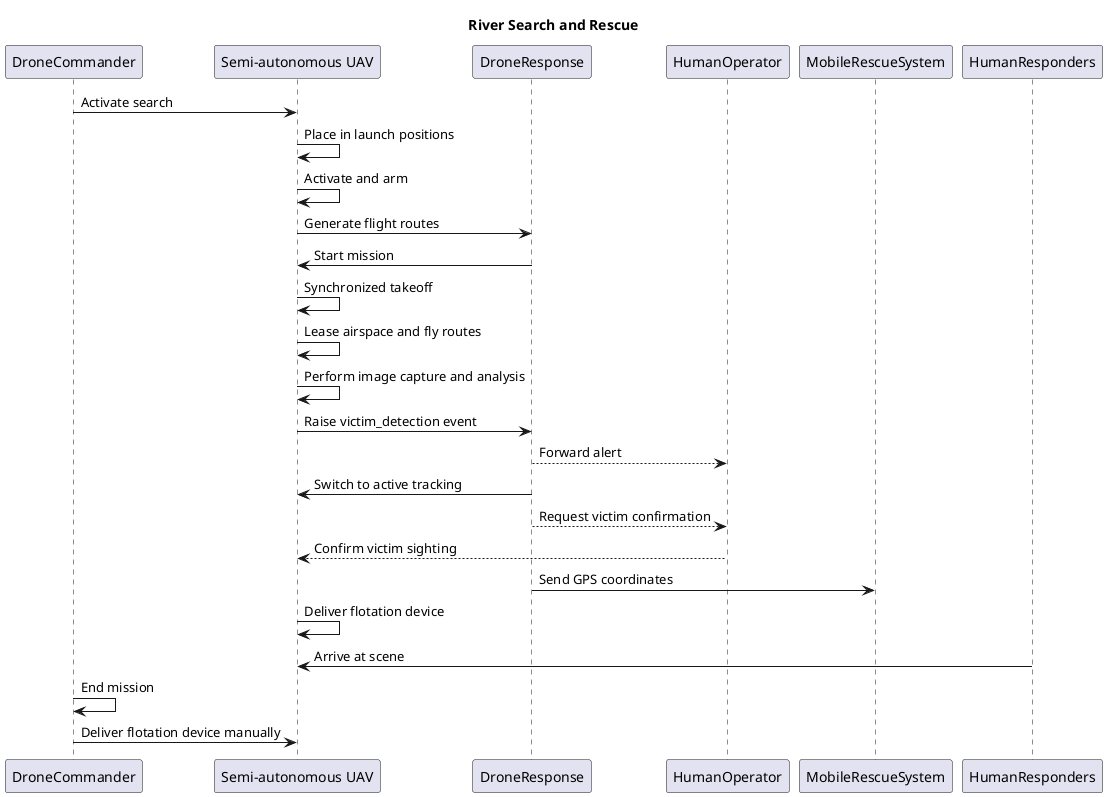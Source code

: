 @startuml
title River Search and Rescue

DroneCommander -> "Semi-autonomous UAV": Activate search
"Semi-autonomous UAV" -> "Semi-autonomous UAV": Place in launch positions
"Semi-autonomous UAV" -> "Semi-autonomous UAV": Activate and arm
"Semi-autonomous UAV" -> "DroneResponse": Generate flight routes
"DroneResponse" -> "Semi-autonomous UAV": Start mission
"Semi-autonomous UAV" -> "Semi-autonomous UAV": Synchronized takeoff
"Semi-autonomous UAV" -> "Semi-autonomous UAV": Lease airspace and fly routes
"Semi-autonomous UAV" -> "Semi-autonomous UAV": Perform image capture and analysis
"Semi-autonomous UAV" -> "DroneResponse": Raise victim_detection event
"DroneResponse" --> HumanOperator: Forward alert
"DroneResponse" -> "Semi-autonomous UAV": Switch to active tracking
"DroneResponse" --> HumanOperator: Request victim confirmation
HumanOperator --> "Semi-autonomous UAV": Confirm victim sighting
"DroneResponse" -> MobileRescueSystem: Send GPS coordinates
"Semi-autonomous UAV" -> "Semi-autonomous UAV": Deliver flotation device
HumanResponders -> "Semi-autonomous UAV": Arrive at scene
DroneCommander -> DroneCommander: End mission
"DroneCommander" -> "Semi-autonomous UAV": Deliver flotation device manually

@enduml
